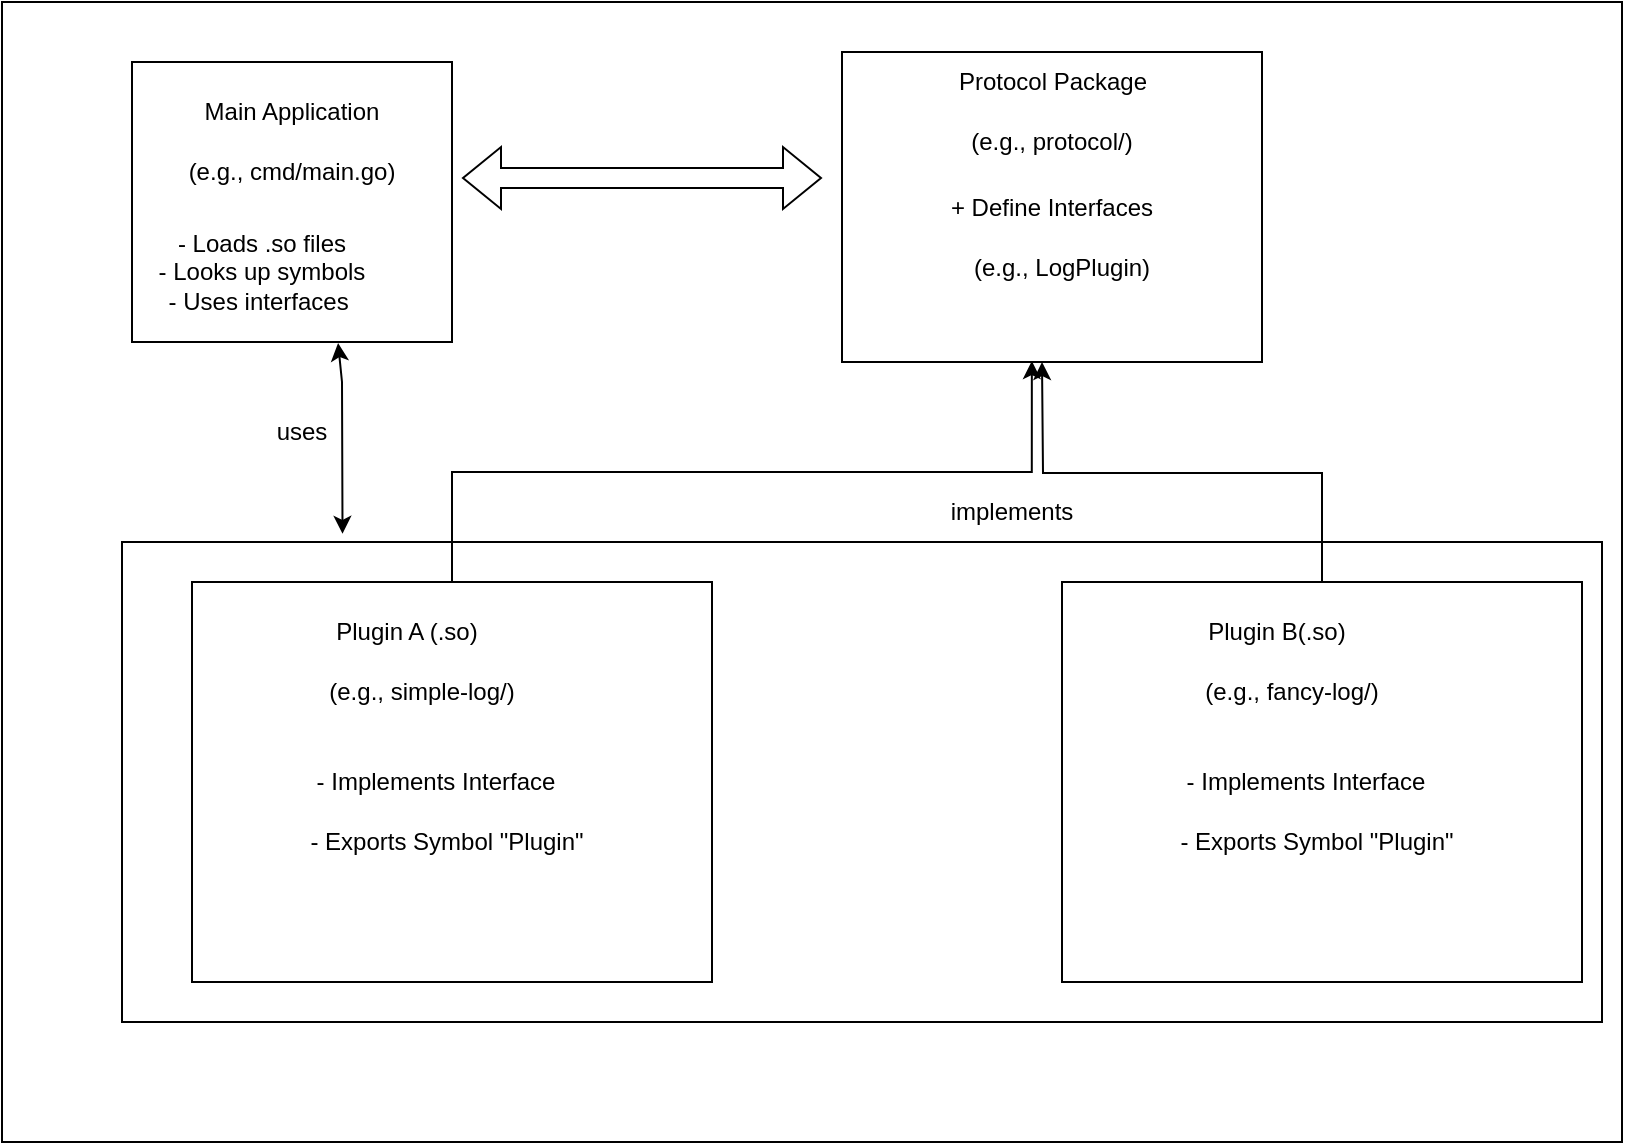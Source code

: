 <mxfile version="26.2.4">
  <diagram name="Page-1" id="VO4B45-vGfWp4-N5keCs">
    <mxGraphModel dx="788" dy="467" grid="1" gridSize="10" guides="1" tooltips="1" connect="1" arrows="1" fold="1" page="1" pageScale="1" pageWidth="850" pageHeight="1100" math="0" shadow="0">
      <root>
        <mxCell id="0" />
        <mxCell id="1" parent="0" />
        <mxCell id="Qsgq5a59-dNmRZCgzuUu-34" value="" style="rounded=0;whiteSpace=wrap;html=1;" vertex="1" parent="1">
          <mxGeometry x="40" y="10" width="810" height="570" as="geometry" />
        </mxCell>
        <mxCell id="Qsgq5a59-dNmRZCgzuUu-32" value="" style="rounded=0;whiteSpace=wrap;html=1;" vertex="1" parent="1">
          <mxGeometry x="100" y="280" width="740" height="240" as="geometry" />
        </mxCell>
        <mxCell id="Qsgq5a59-dNmRZCgzuUu-1" value="" style="rounded=0;whiteSpace=wrap;html=1;" vertex="1" parent="1">
          <mxGeometry x="105" y="40" width="160" height="140" as="geometry" />
        </mxCell>
        <mxCell id="Qsgq5a59-dNmRZCgzuUu-3" value=" Main Application" style="text;html=1;align=center;verticalAlign=middle;whiteSpace=wrap;rounded=0;" vertex="1" parent="1">
          <mxGeometry x="135" y="50" width="100" height="30" as="geometry" />
        </mxCell>
        <mxCell id="Qsgq5a59-dNmRZCgzuUu-4" value="(e.g., cmd/main.go) " style="text;html=1;align=center;verticalAlign=middle;whiteSpace=wrap;rounded=0;" vertex="1" parent="1">
          <mxGeometry x="120" y="80" width="130" height="30" as="geometry" />
        </mxCell>
        <mxCell id="Qsgq5a59-dNmRZCgzuUu-5" value="- Loads .so files&lt;div&gt;- Looks up symbols&lt;/div&gt;&lt;div&gt;- Uses interfaces&amp;nbsp;&lt;/div&gt;" style="text;html=1;align=center;verticalAlign=middle;whiteSpace=wrap;rounded=0;" vertex="1" parent="1">
          <mxGeometry x="40" y="120" width="260" height="50" as="geometry" />
        </mxCell>
        <mxCell id="Qsgq5a59-dNmRZCgzuUu-6" value="" style="rounded=0;whiteSpace=wrap;html=1;" vertex="1" parent="1">
          <mxGeometry x="460" y="35" width="210" height="155" as="geometry" />
        </mxCell>
        <mxCell id="Qsgq5a59-dNmRZCgzuUu-7" value="Protocol Package" style="text;html=1;align=center;verticalAlign=middle;whiteSpace=wrap;rounded=0;" vertex="1" parent="1">
          <mxGeometry x="507.5" y="35" width="115" height="30" as="geometry" />
        </mxCell>
        <mxCell id="Qsgq5a59-dNmRZCgzuUu-8" value="(e.g., protocol/)" style="text;html=1;align=center;verticalAlign=middle;whiteSpace=wrap;rounded=0;" vertex="1" parent="1">
          <mxGeometry x="515" y="65" width="100" height="30" as="geometry" />
        </mxCell>
        <mxCell id="Qsgq5a59-dNmRZCgzuUu-9" value="+ Define Interfaces" style="text;html=1;align=center;verticalAlign=middle;whiteSpace=wrap;rounded=0;" vertex="1" parent="1">
          <mxGeometry x="490" y="97.5" width="150" height="30" as="geometry" />
        </mxCell>
        <mxCell id="Qsgq5a59-dNmRZCgzuUu-10" value="(e.g., LogPlugin)" style="text;html=1;align=center;verticalAlign=middle;whiteSpace=wrap;rounded=0;" vertex="1" parent="1">
          <mxGeometry x="500" y="127.5" width="140" height="30" as="geometry" />
        </mxCell>
        <mxCell id="Qsgq5a59-dNmRZCgzuUu-11" value="Text" style="text;html=1;align=center;verticalAlign=middle;whiteSpace=wrap;rounded=0;" vertex="1" parent="1">
          <mxGeometry x="185" y="320" width="60" height="30" as="geometry" />
        </mxCell>
        <mxCell id="Qsgq5a59-dNmRZCgzuUu-12" value="" style="rounded=0;whiteSpace=wrap;html=1;" vertex="1" parent="1">
          <mxGeometry x="135" y="300" width="260" height="200" as="geometry" />
        </mxCell>
        <mxCell id="Qsgq5a59-dNmRZCgzuUu-13" value="Plugin A (.so)   " style="text;html=1;align=center;verticalAlign=middle;whiteSpace=wrap;rounded=0;" vertex="1" parent="1">
          <mxGeometry x="180" y="310" width="125" height="30" as="geometry" />
        </mxCell>
        <mxCell id="Qsgq5a59-dNmRZCgzuUu-14" value=" (e.g., simple-log/) " style="text;html=1;align=center;verticalAlign=middle;whiteSpace=wrap;rounded=0;" vertex="1" parent="1">
          <mxGeometry x="195" y="340" width="110" height="30" as="geometry" />
        </mxCell>
        <mxCell id="Qsgq5a59-dNmRZCgzuUu-15" value="- Implements Interface" style="text;html=1;align=center;verticalAlign=middle;whiteSpace=wrap;rounded=0;" vertex="1" parent="1">
          <mxGeometry x="177.5" y="385" width="157.5" height="30" as="geometry" />
        </mxCell>
        <mxCell id="Qsgq5a59-dNmRZCgzuUu-16" value="- Exports Symbol &quot;Plugin&quot;" style="text;html=1;align=center;verticalAlign=middle;whiteSpace=wrap;rounded=0;" vertex="1" parent="1">
          <mxGeometry x="185" y="415" width="155" height="30" as="geometry" />
        </mxCell>
        <mxCell id="Qsgq5a59-dNmRZCgzuUu-17" value="Text" style="text;html=1;align=center;verticalAlign=middle;whiteSpace=wrap;rounded=0;" vertex="1" parent="1">
          <mxGeometry x="620" y="320" width="60" height="30" as="geometry" />
        </mxCell>
        <mxCell id="Qsgq5a59-dNmRZCgzuUu-25" style="edgeStyle=orthogonalEdgeStyle;rounded=0;orthogonalLoop=1;jettySize=auto;html=1;exitX=0.5;exitY=0;exitDx=0;exitDy=0;" edge="1" parent="1" source="Qsgq5a59-dNmRZCgzuUu-18">
          <mxGeometry relative="1" as="geometry">
            <mxPoint x="560" y="190" as="targetPoint" />
          </mxGeometry>
        </mxCell>
        <mxCell id="Qsgq5a59-dNmRZCgzuUu-18" value="" style="rounded=0;whiteSpace=wrap;html=1;" vertex="1" parent="1">
          <mxGeometry x="570" y="300" width="260" height="200" as="geometry" />
        </mxCell>
        <mxCell id="Qsgq5a59-dNmRZCgzuUu-19" value="Plugin B(.so)   " style="text;html=1;align=center;verticalAlign=middle;whiteSpace=wrap;rounded=0;" vertex="1" parent="1">
          <mxGeometry x="615" y="310" width="125" height="30" as="geometry" />
        </mxCell>
        <mxCell id="Qsgq5a59-dNmRZCgzuUu-20" value=" (e.g., fancy-log/) " style="text;html=1;align=center;verticalAlign=middle;whiteSpace=wrap;rounded=0;" vertex="1" parent="1">
          <mxGeometry x="630" y="340" width="110" height="30" as="geometry" />
        </mxCell>
        <mxCell id="Qsgq5a59-dNmRZCgzuUu-21" value="- Implements Interface" style="text;html=1;align=center;verticalAlign=middle;whiteSpace=wrap;rounded=0;" vertex="1" parent="1">
          <mxGeometry x="612.5" y="385" width="157.5" height="30" as="geometry" />
        </mxCell>
        <mxCell id="Qsgq5a59-dNmRZCgzuUu-22" value="- Exports Symbol &quot;Plugin&quot;" style="text;html=1;align=center;verticalAlign=middle;whiteSpace=wrap;rounded=0;" vertex="1" parent="1">
          <mxGeometry x="620" y="415" width="155" height="30" as="geometry" />
        </mxCell>
        <mxCell id="Qsgq5a59-dNmRZCgzuUu-24" style="edgeStyle=orthogonalEdgeStyle;rounded=0;orthogonalLoop=1;jettySize=auto;html=1;exitX=0.5;exitY=0;exitDx=0;exitDy=0;entryX=0.452;entryY=0.997;entryDx=0;entryDy=0;entryPerimeter=0;" edge="1" parent="1" source="Qsgq5a59-dNmRZCgzuUu-12" target="Qsgq5a59-dNmRZCgzuUu-6">
          <mxGeometry relative="1" as="geometry" />
        </mxCell>
        <mxCell id="Qsgq5a59-dNmRZCgzuUu-26" value="implements" style="text;html=1;align=center;verticalAlign=middle;whiteSpace=wrap;rounded=0;" vertex="1" parent="1">
          <mxGeometry x="515" y="250" width="60" height="30" as="geometry" />
        </mxCell>
        <mxCell id="Qsgq5a59-dNmRZCgzuUu-27" value="" style="shape=flexArrow;endArrow=classic;startArrow=classic;html=1;rounded=0;" edge="1" parent="1">
          <mxGeometry width="100" height="100" relative="1" as="geometry">
            <mxPoint x="270" y="98" as="sourcePoint" />
            <mxPoint x="450" y="98" as="targetPoint" />
          </mxGeometry>
        </mxCell>
        <mxCell id="Qsgq5a59-dNmRZCgzuUu-31" value="uses" style="text;html=1;align=center;verticalAlign=middle;whiteSpace=wrap;rounded=0;" vertex="1" parent="1">
          <mxGeometry x="160" y="210" width="60" height="30" as="geometry" />
        </mxCell>
        <mxCell id="Qsgq5a59-dNmRZCgzuUu-33" value="" style="endArrow=classic;startArrow=classic;html=1;rounded=0;exitX=0.644;exitY=1.004;exitDx=0;exitDy=0;exitPerimeter=0;entryX=0.149;entryY=-0.017;entryDx=0;entryDy=0;entryPerimeter=0;" edge="1" parent="1" source="Qsgq5a59-dNmRZCgzuUu-1" target="Qsgq5a59-dNmRZCgzuUu-32">
          <mxGeometry width="50" height="50" relative="1" as="geometry">
            <mxPoint x="480" y="390" as="sourcePoint" />
            <mxPoint x="530" y="340" as="targetPoint" />
            <Array as="points">
              <mxPoint x="210" y="200" />
            </Array>
          </mxGeometry>
        </mxCell>
      </root>
    </mxGraphModel>
  </diagram>
</mxfile>
